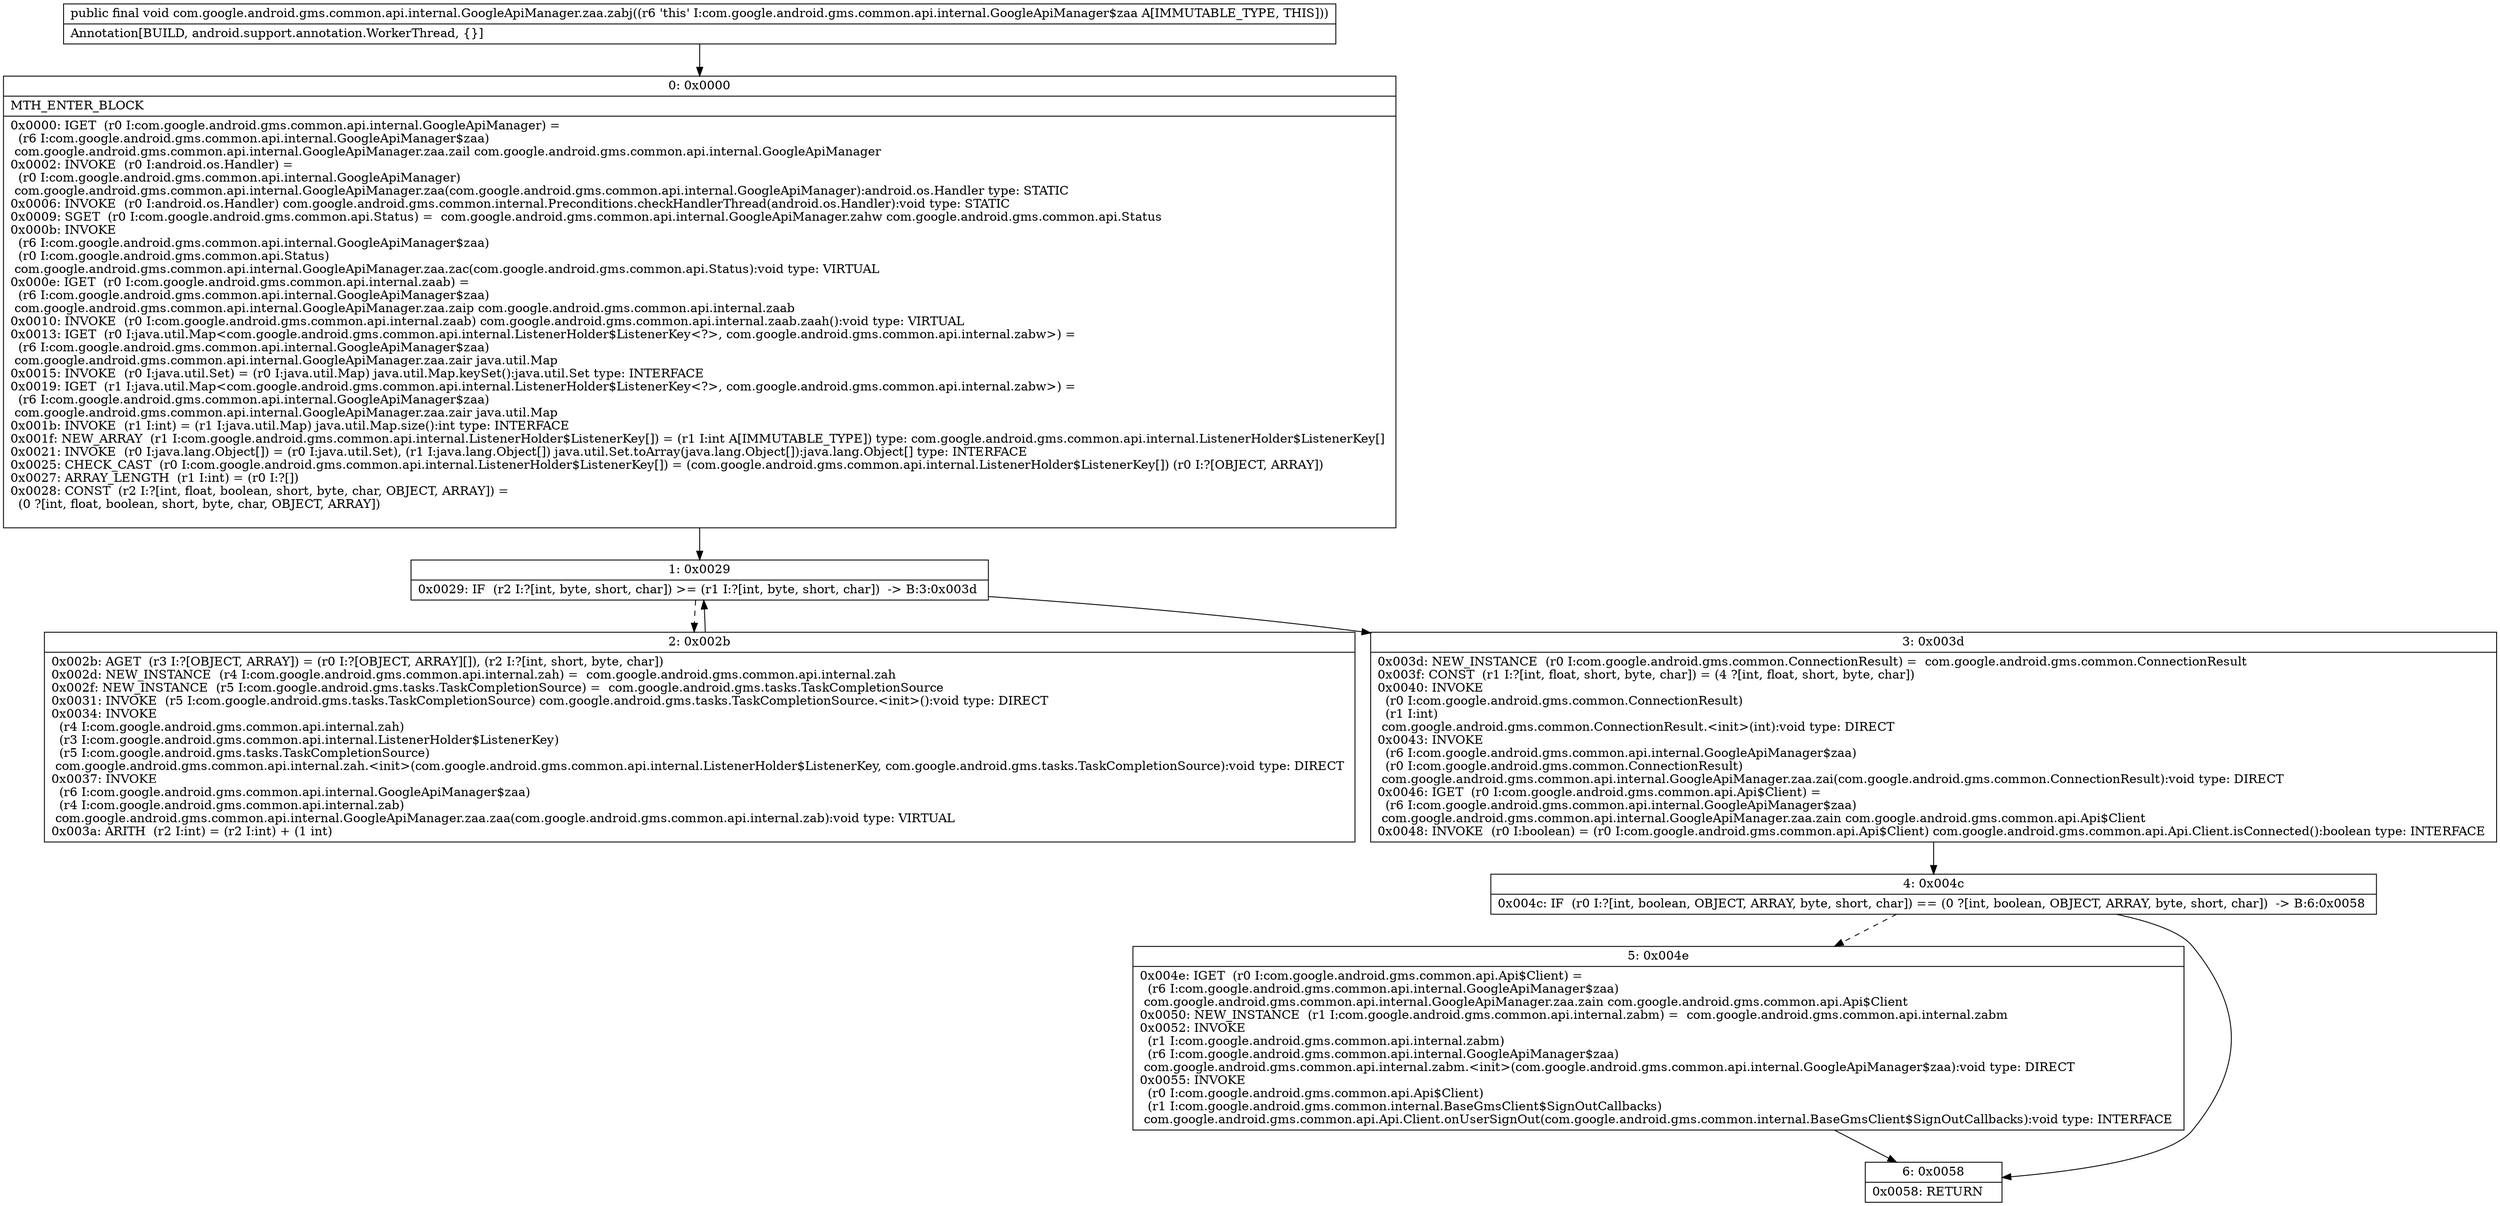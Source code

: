 digraph "CFG forcom.google.android.gms.common.api.internal.GoogleApiManager.zaa.zabj()V" {
Node_0 [shape=record,label="{0\:\ 0x0000|MTH_ENTER_BLOCK\l|0x0000: IGET  (r0 I:com.google.android.gms.common.api.internal.GoogleApiManager) = \l  (r6 I:com.google.android.gms.common.api.internal.GoogleApiManager$zaa)\l com.google.android.gms.common.api.internal.GoogleApiManager.zaa.zail com.google.android.gms.common.api.internal.GoogleApiManager \l0x0002: INVOKE  (r0 I:android.os.Handler) = \l  (r0 I:com.google.android.gms.common.api.internal.GoogleApiManager)\l com.google.android.gms.common.api.internal.GoogleApiManager.zaa(com.google.android.gms.common.api.internal.GoogleApiManager):android.os.Handler type: STATIC \l0x0006: INVOKE  (r0 I:android.os.Handler) com.google.android.gms.common.internal.Preconditions.checkHandlerThread(android.os.Handler):void type: STATIC \l0x0009: SGET  (r0 I:com.google.android.gms.common.api.Status) =  com.google.android.gms.common.api.internal.GoogleApiManager.zahw com.google.android.gms.common.api.Status \l0x000b: INVOKE  \l  (r6 I:com.google.android.gms.common.api.internal.GoogleApiManager$zaa)\l  (r0 I:com.google.android.gms.common.api.Status)\l com.google.android.gms.common.api.internal.GoogleApiManager.zaa.zac(com.google.android.gms.common.api.Status):void type: VIRTUAL \l0x000e: IGET  (r0 I:com.google.android.gms.common.api.internal.zaab) = \l  (r6 I:com.google.android.gms.common.api.internal.GoogleApiManager$zaa)\l com.google.android.gms.common.api.internal.GoogleApiManager.zaa.zaip com.google.android.gms.common.api.internal.zaab \l0x0010: INVOKE  (r0 I:com.google.android.gms.common.api.internal.zaab) com.google.android.gms.common.api.internal.zaab.zaah():void type: VIRTUAL \l0x0013: IGET  (r0 I:java.util.Map\<com.google.android.gms.common.api.internal.ListenerHolder$ListenerKey\<?\>, com.google.android.gms.common.api.internal.zabw\>) = \l  (r6 I:com.google.android.gms.common.api.internal.GoogleApiManager$zaa)\l com.google.android.gms.common.api.internal.GoogleApiManager.zaa.zair java.util.Map \l0x0015: INVOKE  (r0 I:java.util.Set) = (r0 I:java.util.Map) java.util.Map.keySet():java.util.Set type: INTERFACE \l0x0019: IGET  (r1 I:java.util.Map\<com.google.android.gms.common.api.internal.ListenerHolder$ListenerKey\<?\>, com.google.android.gms.common.api.internal.zabw\>) = \l  (r6 I:com.google.android.gms.common.api.internal.GoogleApiManager$zaa)\l com.google.android.gms.common.api.internal.GoogleApiManager.zaa.zair java.util.Map \l0x001b: INVOKE  (r1 I:int) = (r1 I:java.util.Map) java.util.Map.size():int type: INTERFACE \l0x001f: NEW_ARRAY  (r1 I:com.google.android.gms.common.api.internal.ListenerHolder$ListenerKey[]) = (r1 I:int A[IMMUTABLE_TYPE]) type: com.google.android.gms.common.api.internal.ListenerHolder$ListenerKey[] \l0x0021: INVOKE  (r0 I:java.lang.Object[]) = (r0 I:java.util.Set), (r1 I:java.lang.Object[]) java.util.Set.toArray(java.lang.Object[]):java.lang.Object[] type: INTERFACE \l0x0025: CHECK_CAST  (r0 I:com.google.android.gms.common.api.internal.ListenerHolder$ListenerKey[]) = (com.google.android.gms.common.api.internal.ListenerHolder$ListenerKey[]) (r0 I:?[OBJECT, ARRAY]) \l0x0027: ARRAY_LENGTH  (r1 I:int) = (r0 I:?[]) \l0x0028: CONST  (r2 I:?[int, float, boolean, short, byte, char, OBJECT, ARRAY]) = \l  (0 ?[int, float, boolean, short, byte, char, OBJECT, ARRAY])\l \l}"];
Node_1 [shape=record,label="{1\:\ 0x0029|0x0029: IF  (r2 I:?[int, byte, short, char]) \>= (r1 I:?[int, byte, short, char])  \-\> B:3:0x003d \l}"];
Node_2 [shape=record,label="{2\:\ 0x002b|0x002b: AGET  (r3 I:?[OBJECT, ARRAY]) = (r0 I:?[OBJECT, ARRAY][]), (r2 I:?[int, short, byte, char]) \l0x002d: NEW_INSTANCE  (r4 I:com.google.android.gms.common.api.internal.zah) =  com.google.android.gms.common.api.internal.zah \l0x002f: NEW_INSTANCE  (r5 I:com.google.android.gms.tasks.TaskCompletionSource) =  com.google.android.gms.tasks.TaskCompletionSource \l0x0031: INVOKE  (r5 I:com.google.android.gms.tasks.TaskCompletionSource) com.google.android.gms.tasks.TaskCompletionSource.\<init\>():void type: DIRECT \l0x0034: INVOKE  \l  (r4 I:com.google.android.gms.common.api.internal.zah)\l  (r3 I:com.google.android.gms.common.api.internal.ListenerHolder$ListenerKey)\l  (r5 I:com.google.android.gms.tasks.TaskCompletionSource)\l com.google.android.gms.common.api.internal.zah.\<init\>(com.google.android.gms.common.api.internal.ListenerHolder$ListenerKey, com.google.android.gms.tasks.TaskCompletionSource):void type: DIRECT \l0x0037: INVOKE  \l  (r6 I:com.google.android.gms.common.api.internal.GoogleApiManager$zaa)\l  (r4 I:com.google.android.gms.common.api.internal.zab)\l com.google.android.gms.common.api.internal.GoogleApiManager.zaa.zaa(com.google.android.gms.common.api.internal.zab):void type: VIRTUAL \l0x003a: ARITH  (r2 I:int) = (r2 I:int) + (1 int) \l}"];
Node_3 [shape=record,label="{3\:\ 0x003d|0x003d: NEW_INSTANCE  (r0 I:com.google.android.gms.common.ConnectionResult) =  com.google.android.gms.common.ConnectionResult \l0x003f: CONST  (r1 I:?[int, float, short, byte, char]) = (4 ?[int, float, short, byte, char]) \l0x0040: INVOKE  \l  (r0 I:com.google.android.gms.common.ConnectionResult)\l  (r1 I:int)\l com.google.android.gms.common.ConnectionResult.\<init\>(int):void type: DIRECT \l0x0043: INVOKE  \l  (r6 I:com.google.android.gms.common.api.internal.GoogleApiManager$zaa)\l  (r0 I:com.google.android.gms.common.ConnectionResult)\l com.google.android.gms.common.api.internal.GoogleApiManager.zaa.zai(com.google.android.gms.common.ConnectionResult):void type: DIRECT \l0x0046: IGET  (r0 I:com.google.android.gms.common.api.Api$Client) = \l  (r6 I:com.google.android.gms.common.api.internal.GoogleApiManager$zaa)\l com.google.android.gms.common.api.internal.GoogleApiManager.zaa.zain com.google.android.gms.common.api.Api$Client \l0x0048: INVOKE  (r0 I:boolean) = (r0 I:com.google.android.gms.common.api.Api$Client) com.google.android.gms.common.api.Api.Client.isConnected():boolean type: INTERFACE \l}"];
Node_4 [shape=record,label="{4\:\ 0x004c|0x004c: IF  (r0 I:?[int, boolean, OBJECT, ARRAY, byte, short, char]) == (0 ?[int, boolean, OBJECT, ARRAY, byte, short, char])  \-\> B:6:0x0058 \l}"];
Node_5 [shape=record,label="{5\:\ 0x004e|0x004e: IGET  (r0 I:com.google.android.gms.common.api.Api$Client) = \l  (r6 I:com.google.android.gms.common.api.internal.GoogleApiManager$zaa)\l com.google.android.gms.common.api.internal.GoogleApiManager.zaa.zain com.google.android.gms.common.api.Api$Client \l0x0050: NEW_INSTANCE  (r1 I:com.google.android.gms.common.api.internal.zabm) =  com.google.android.gms.common.api.internal.zabm \l0x0052: INVOKE  \l  (r1 I:com.google.android.gms.common.api.internal.zabm)\l  (r6 I:com.google.android.gms.common.api.internal.GoogleApiManager$zaa)\l com.google.android.gms.common.api.internal.zabm.\<init\>(com.google.android.gms.common.api.internal.GoogleApiManager$zaa):void type: DIRECT \l0x0055: INVOKE  \l  (r0 I:com.google.android.gms.common.api.Api$Client)\l  (r1 I:com.google.android.gms.common.internal.BaseGmsClient$SignOutCallbacks)\l com.google.android.gms.common.api.Api.Client.onUserSignOut(com.google.android.gms.common.internal.BaseGmsClient$SignOutCallbacks):void type: INTERFACE \l}"];
Node_6 [shape=record,label="{6\:\ 0x0058|0x0058: RETURN   \l}"];
MethodNode[shape=record,label="{public final void com.google.android.gms.common.api.internal.GoogleApiManager.zaa.zabj((r6 'this' I:com.google.android.gms.common.api.internal.GoogleApiManager$zaa A[IMMUTABLE_TYPE, THIS]))  | Annotation[BUILD, android.support.annotation.WorkerThread, \{\}]\l}"];
MethodNode -> Node_0;
Node_0 -> Node_1;
Node_1 -> Node_2[style=dashed];
Node_1 -> Node_3;
Node_2 -> Node_1;
Node_3 -> Node_4;
Node_4 -> Node_5[style=dashed];
Node_4 -> Node_6;
Node_5 -> Node_6;
}

